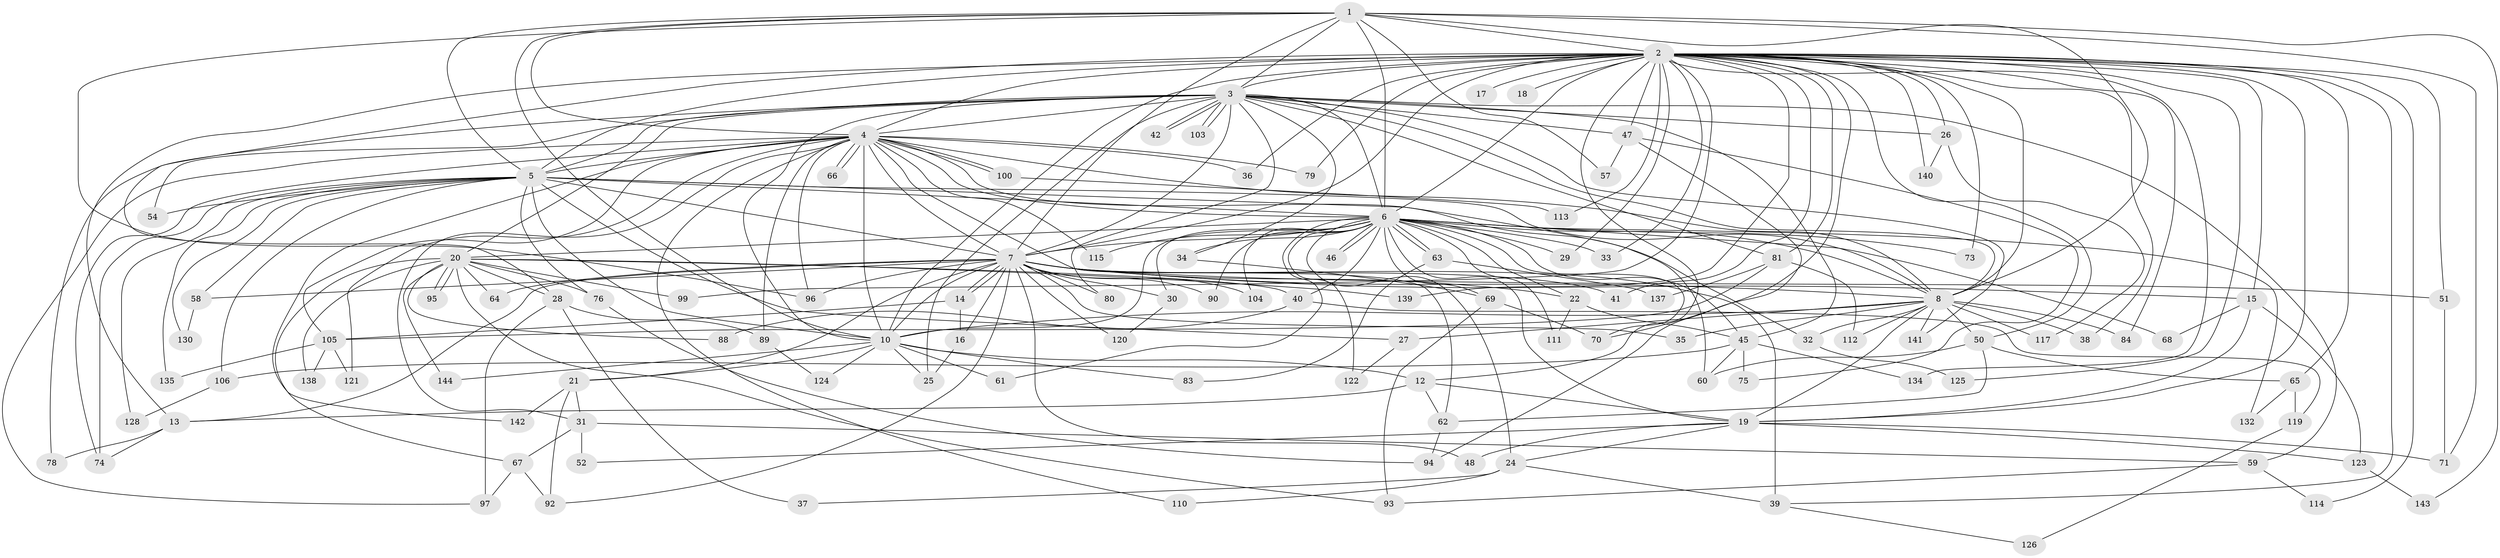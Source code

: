 // Generated by graph-tools (version 1.1) at 2025/23/03/03/25 07:23:36]
// undirected, 115 vertices, 264 edges
graph export_dot {
graph [start="1"]
  node [color=gray90,style=filled];
  1 [super="+86"];
  2 [super="+9"];
  3 [super="+55"];
  4 [super="+23"];
  5 [super="+53"];
  6 [super="+49"];
  7 [super="+43"];
  8 [super="+56"];
  10 [super="+11"];
  12 [super="+108"];
  13 [super="+77"];
  14;
  15 [super="+87"];
  16;
  17;
  18;
  19 [super="+44"];
  20 [super="+127"];
  21;
  22;
  24;
  25 [super="+116"];
  26 [super="+107"];
  27;
  28;
  29;
  30;
  31;
  32;
  33;
  34;
  35;
  36;
  37;
  38;
  39 [super="+98"];
  40;
  41;
  42;
  45 [super="+72"];
  46;
  47;
  48;
  50;
  51;
  52;
  54;
  57;
  58;
  59;
  60 [super="+91"];
  61;
  62 [super="+85"];
  63;
  64;
  65;
  66;
  67 [super="+101"];
  68;
  69 [super="+109"];
  70;
  71 [super="+133"];
  73;
  74 [super="+82"];
  75;
  76;
  78;
  79;
  80;
  81;
  83;
  84;
  88;
  89;
  90;
  92 [super="+102"];
  93;
  94 [super="+131"];
  95;
  96 [super="+118"];
  97;
  99;
  100;
  103;
  104;
  105 [super="+136"];
  106;
  110;
  111 [super="+129"];
  112;
  113;
  114;
  115;
  117;
  119;
  120;
  121;
  122;
  123;
  124;
  125;
  126;
  128;
  130;
  132;
  134;
  135;
  137;
  138;
  139;
  140;
  141;
  142;
  143;
  144;
  1 -- 2 [weight=2];
  1 -- 3;
  1 -- 4;
  1 -- 5 [weight=2];
  1 -- 6;
  1 -- 7;
  1 -- 8;
  1 -- 10;
  1 -- 57;
  1 -- 96;
  1 -- 143;
  1 -- 71;
  2 -- 3 [weight=3];
  2 -- 4 [weight=2];
  2 -- 5 [weight=3];
  2 -- 6 [weight=2];
  2 -- 7 [weight=2];
  2 -- 8 [weight=3];
  2 -- 10 [weight=2];
  2 -- 13;
  2 -- 17 [weight=2];
  2 -- 18 [weight=2];
  2 -- 26 [weight=2];
  2 -- 39;
  2 -- 41;
  2 -- 47;
  2 -- 73;
  2 -- 81;
  2 -- 84;
  2 -- 113;
  2 -- 114;
  2 -- 125;
  2 -- 134;
  2 -- 139;
  2 -- 140;
  2 -- 65;
  2 -- 70;
  2 -- 12;
  2 -- 15;
  2 -- 79;
  2 -- 19 [weight=2];
  2 -- 28;
  2 -- 29;
  2 -- 33;
  2 -- 99;
  2 -- 36;
  2 -- 38;
  2 -- 50;
  2 -- 51;
  3 -- 4;
  3 -- 5;
  3 -- 6;
  3 -- 7;
  3 -- 8;
  3 -- 10;
  3 -- 20;
  3 -- 25;
  3 -- 34;
  3 -- 42;
  3 -- 42;
  3 -- 45;
  3 -- 47;
  3 -- 54;
  3 -- 59;
  3 -- 78;
  3 -- 80;
  3 -- 81;
  3 -- 103;
  3 -- 103;
  3 -- 141;
  3 -- 26;
  4 -- 5;
  4 -- 6;
  4 -- 7;
  4 -- 8;
  4 -- 10;
  4 -- 31;
  4 -- 60;
  4 -- 66;
  4 -- 66;
  4 -- 74;
  4 -- 89;
  4 -- 97;
  4 -- 100;
  4 -- 100;
  4 -- 105;
  4 -- 110;
  4 -- 115;
  4 -- 121;
  4 -- 142;
  4 -- 36;
  4 -- 79;
  4 -- 96;
  4 -- 62;
  5 -- 6;
  5 -- 7;
  5 -- 8;
  5 -- 10;
  5 -- 27;
  5 -- 32;
  5 -- 54;
  5 -- 58;
  5 -- 76;
  5 -- 106;
  5 -- 128;
  5 -- 130;
  5 -- 135;
  5 -- 74;
  6 -- 7;
  6 -- 8;
  6 -- 10;
  6 -- 20;
  6 -- 22;
  6 -- 24;
  6 -- 29;
  6 -- 30;
  6 -- 33;
  6 -- 34;
  6 -- 40;
  6 -- 46;
  6 -- 46;
  6 -- 61;
  6 -- 63;
  6 -- 63;
  6 -- 68;
  6 -- 73;
  6 -- 90;
  6 -- 111;
  6 -- 122;
  6 -- 19;
  6 -- 132;
  6 -- 69;
  6 -- 70;
  6 -- 104;
  6 -- 115;
  6 -- 45;
  7 -- 8;
  7 -- 10 [weight=2];
  7 -- 13;
  7 -- 14;
  7 -- 14;
  7 -- 15;
  7 -- 16;
  7 -- 21;
  7 -- 22;
  7 -- 30;
  7 -- 35;
  7 -- 39 [weight=2];
  7 -- 41;
  7 -- 48;
  7 -- 51;
  7 -- 58;
  7 -- 64;
  7 -- 80;
  7 -- 90;
  7 -- 92;
  7 -- 96;
  7 -- 104;
  7 -- 120;
  8 -- 10;
  8 -- 19;
  8 -- 27;
  8 -- 32;
  8 -- 35;
  8 -- 38;
  8 -- 50;
  8 -- 84;
  8 -- 112;
  8 -- 141;
  8 -- 117;
  10 -- 12;
  10 -- 61;
  10 -- 83;
  10 -- 124;
  10 -- 144;
  10 -- 21;
  10 -- 25;
  12 -- 62;
  12 -- 13;
  12 -- 19;
  13 -- 78;
  13 -- 74;
  14 -- 16;
  14 -- 105;
  15 -- 68;
  15 -- 123;
  15 -- 19;
  16 -- 25;
  19 -- 24;
  19 -- 48;
  19 -- 52;
  19 -- 71;
  19 -- 123;
  20 -- 28;
  20 -- 40;
  20 -- 64;
  20 -- 67;
  20 -- 76;
  20 -- 88;
  20 -- 95;
  20 -- 95;
  20 -- 99;
  20 -- 138;
  20 -- 139;
  20 -- 144;
  20 -- 93;
  21 -- 31;
  21 -- 142;
  21 -- 92;
  22 -- 45;
  22 -- 111 [weight=2];
  24 -- 37;
  24 -- 110;
  24 -- 39;
  26 -- 140;
  26 -- 117;
  27 -- 122;
  28 -- 37;
  28 -- 89;
  28 -- 97;
  30 -- 120;
  31 -- 52;
  31 -- 59;
  31 -- 67;
  32 -- 125;
  34 -- 69;
  39 -- 126;
  40 -- 88;
  40 -- 119;
  45 -- 75;
  45 -- 106;
  45 -- 134;
  45 -- 60;
  47 -- 57;
  47 -- 75;
  47 -- 94;
  50 -- 60;
  50 -- 62;
  50 -- 65;
  51 -- 71;
  58 -- 130;
  59 -- 93;
  59 -- 114;
  62 -- 94;
  63 -- 83;
  63 -- 137;
  65 -- 119;
  65 -- 132;
  67 -- 92;
  67 -- 97;
  69 -- 93;
  69 -- 70;
  76 -- 94;
  81 -- 112;
  81 -- 137;
  81 -- 105;
  89 -- 124;
  100 -- 113;
  105 -- 121;
  105 -- 135;
  105 -- 138;
  106 -- 128;
  119 -- 126;
  123 -- 143;
}
